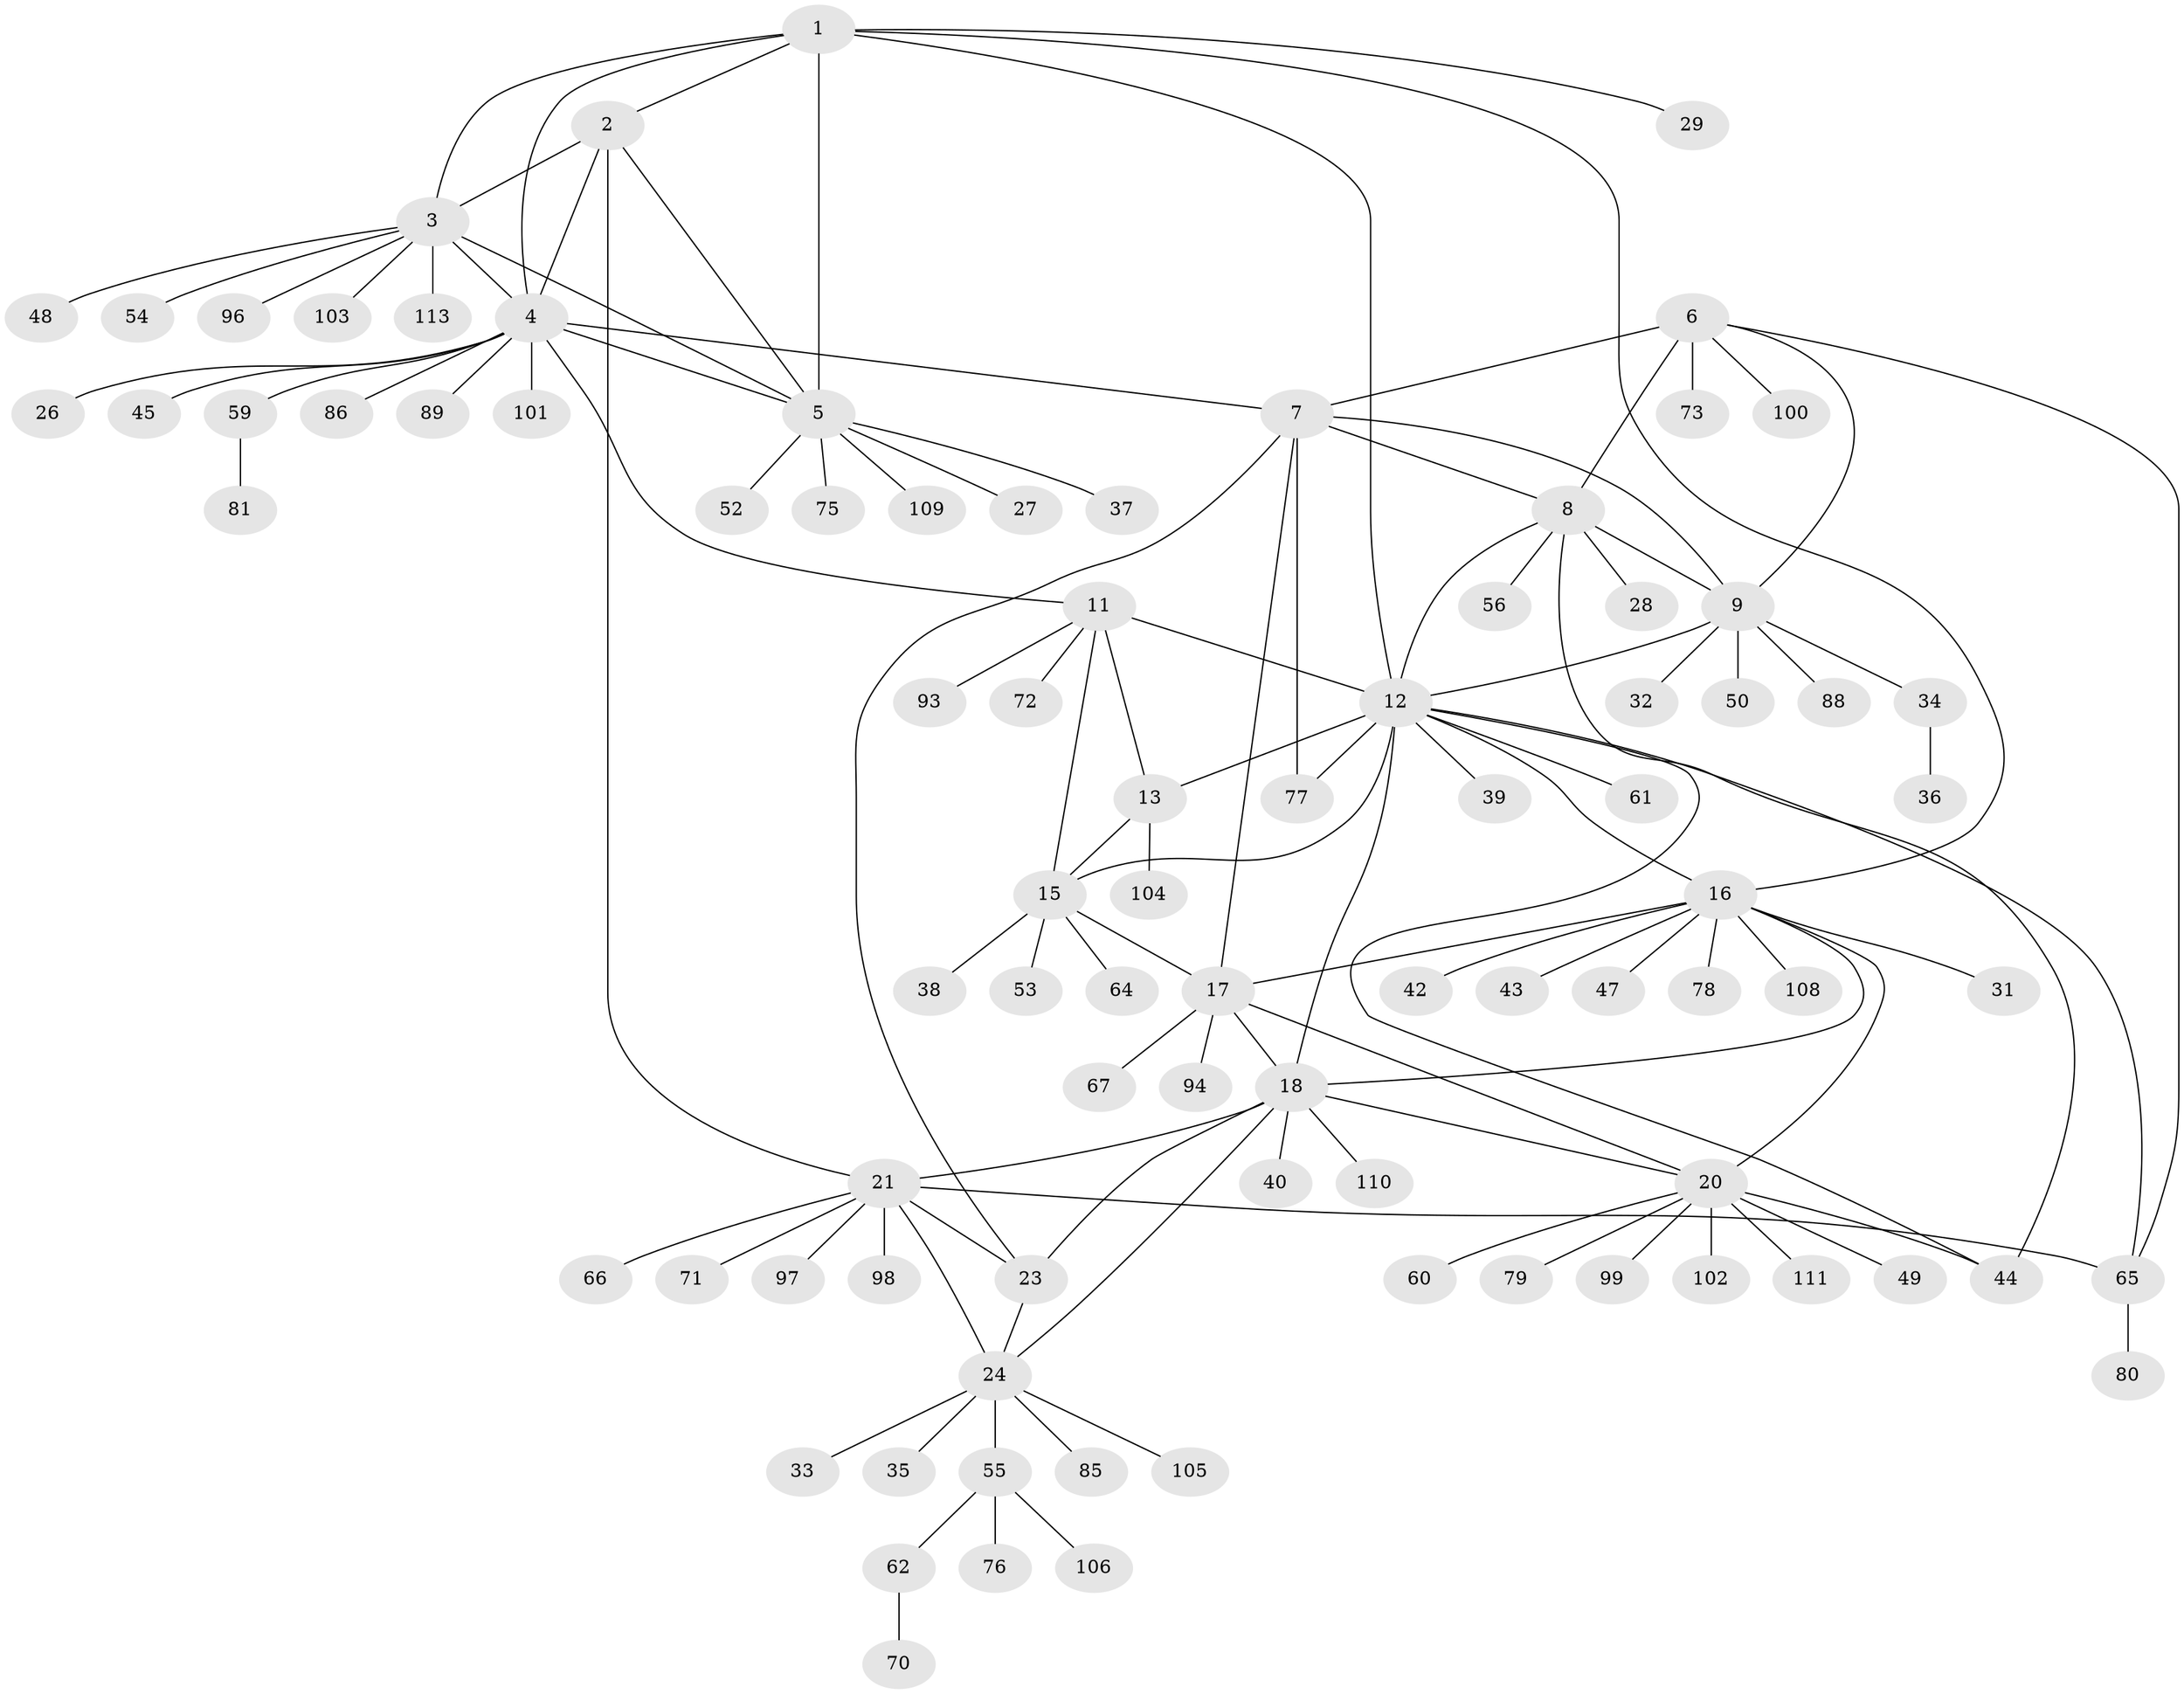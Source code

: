 // original degree distribution, {7: 0.05309734513274336, 5: 0.035398230088495575, 9: 0.035398230088495575, 12: 0.008849557522123894, 10: 0.02654867256637168, 8: 0.035398230088495575, 14: 0.008849557522123894, 4: 0.02654867256637168, 6: 0.008849557522123894, 1: 0.6106194690265486, 2: 0.10619469026548672, 3: 0.04424778761061947}
// Generated by graph-tools (version 1.1) at 2025/11/02/27/25 16:11:34]
// undirected, 88 vertices, 119 edges
graph export_dot {
graph [start="1"]
  node [color=gray90,style=filled];
  1 [super="+57"];
  2;
  3 [super="+91"];
  4 [super="+95"];
  5 [super="+87"];
  6 [super="+58"];
  7 [super="+51"];
  8 [super="+10"];
  9 [super="+30"];
  11 [super="+90"];
  12 [super="+14"];
  13;
  15 [super="+63"];
  16 [super="+19"];
  17 [super="+41"];
  18 [super="+25"];
  20 [super="+84"];
  21 [super="+22"];
  23;
  24 [super="+92"];
  26;
  27;
  28;
  29;
  31 [super="+46"];
  32;
  33;
  34 [super="+83"];
  35 [super="+69"];
  36;
  37;
  38;
  39;
  40;
  42;
  43;
  44;
  45;
  47;
  48;
  49;
  50;
  52;
  53;
  54 [super="+107"];
  55;
  56;
  59;
  60;
  61;
  62 [super="+74"];
  64;
  65 [super="+68"];
  66;
  67;
  70;
  71;
  72;
  73;
  75 [super="+112"];
  76;
  77;
  78;
  79 [super="+82"];
  80;
  81;
  85;
  86;
  88;
  89;
  93;
  94;
  96;
  97;
  98;
  99;
  100;
  101;
  102;
  103;
  104;
  105;
  106;
  108;
  109;
  110;
  111;
  113;
  1 -- 2;
  1 -- 3;
  1 -- 4;
  1 -- 5;
  1 -- 16;
  1 -- 29;
  1 -- 12;
  2 -- 3;
  2 -- 4;
  2 -- 5;
  2 -- 21;
  3 -- 4;
  3 -- 5;
  3 -- 48;
  3 -- 54;
  3 -- 103;
  3 -- 113;
  3 -- 96;
  4 -- 5;
  4 -- 7;
  4 -- 11;
  4 -- 26;
  4 -- 45;
  4 -- 59;
  4 -- 86;
  4 -- 89;
  4 -- 101;
  5 -- 27;
  5 -- 37;
  5 -- 52;
  5 -- 75;
  5 -- 109;
  6 -- 7;
  6 -- 8 [weight=2];
  6 -- 9;
  6 -- 65;
  6 -- 73;
  6 -- 100;
  7 -- 8 [weight=2];
  7 -- 9;
  7 -- 17;
  7 -- 23;
  7 -- 77;
  8 -- 9 [weight=2];
  8 -- 12;
  8 -- 44;
  8 -- 56;
  8 -- 28;
  9 -- 32;
  9 -- 34;
  9 -- 50;
  9 -- 88;
  9 -- 12;
  11 -- 12 [weight=2];
  11 -- 13;
  11 -- 15;
  11 -- 72;
  11 -- 93;
  12 -- 13 [weight=2];
  12 -- 15 [weight=2];
  12 -- 39;
  12 -- 44;
  12 -- 61;
  12 -- 77;
  12 -- 16;
  12 -- 18;
  12 -- 65;
  13 -- 15;
  13 -- 104;
  15 -- 38;
  15 -- 53;
  15 -- 64;
  15 -- 17;
  16 -- 17 [weight=2];
  16 -- 18 [weight=2];
  16 -- 20 [weight=2];
  16 -- 42;
  16 -- 78;
  16 -- 108;
  16 -- 43;
  16 -- 47;
  16 -- 31;
  17 -- 18;
  17 -- 20;
  17 -- 67;
  17 -- 94;
  18 -- 20;
  18 -- 40;
  18 -- 21 [weight=2];
  18 -- 23;
  18 -- 24;
  18 -- 110;
  20 -- 49;
  20 -- 60;
  20 -- 79;
  20 -- 102;
  20 -- 111;
  20 -- 99;
  20 -- 44;
  21 -- 23 [weight=2];
  21 -- 24 [weight=2];
  21 -- 66;
  21 -- 97;
  21 -- 98;
  21 -- 65;
  21 -- 71;
  23 -- 24;
  24 -- 33;
  24 -- 35;
  24 -- 55;
  24 -- 85;
  24 -- 105;
  34 -- 36;
  55 -- 62;
  55 -- 76;
  55 -- 106;
  59 -- 81;
  62 -- 70;
  65 -- 80;
}
